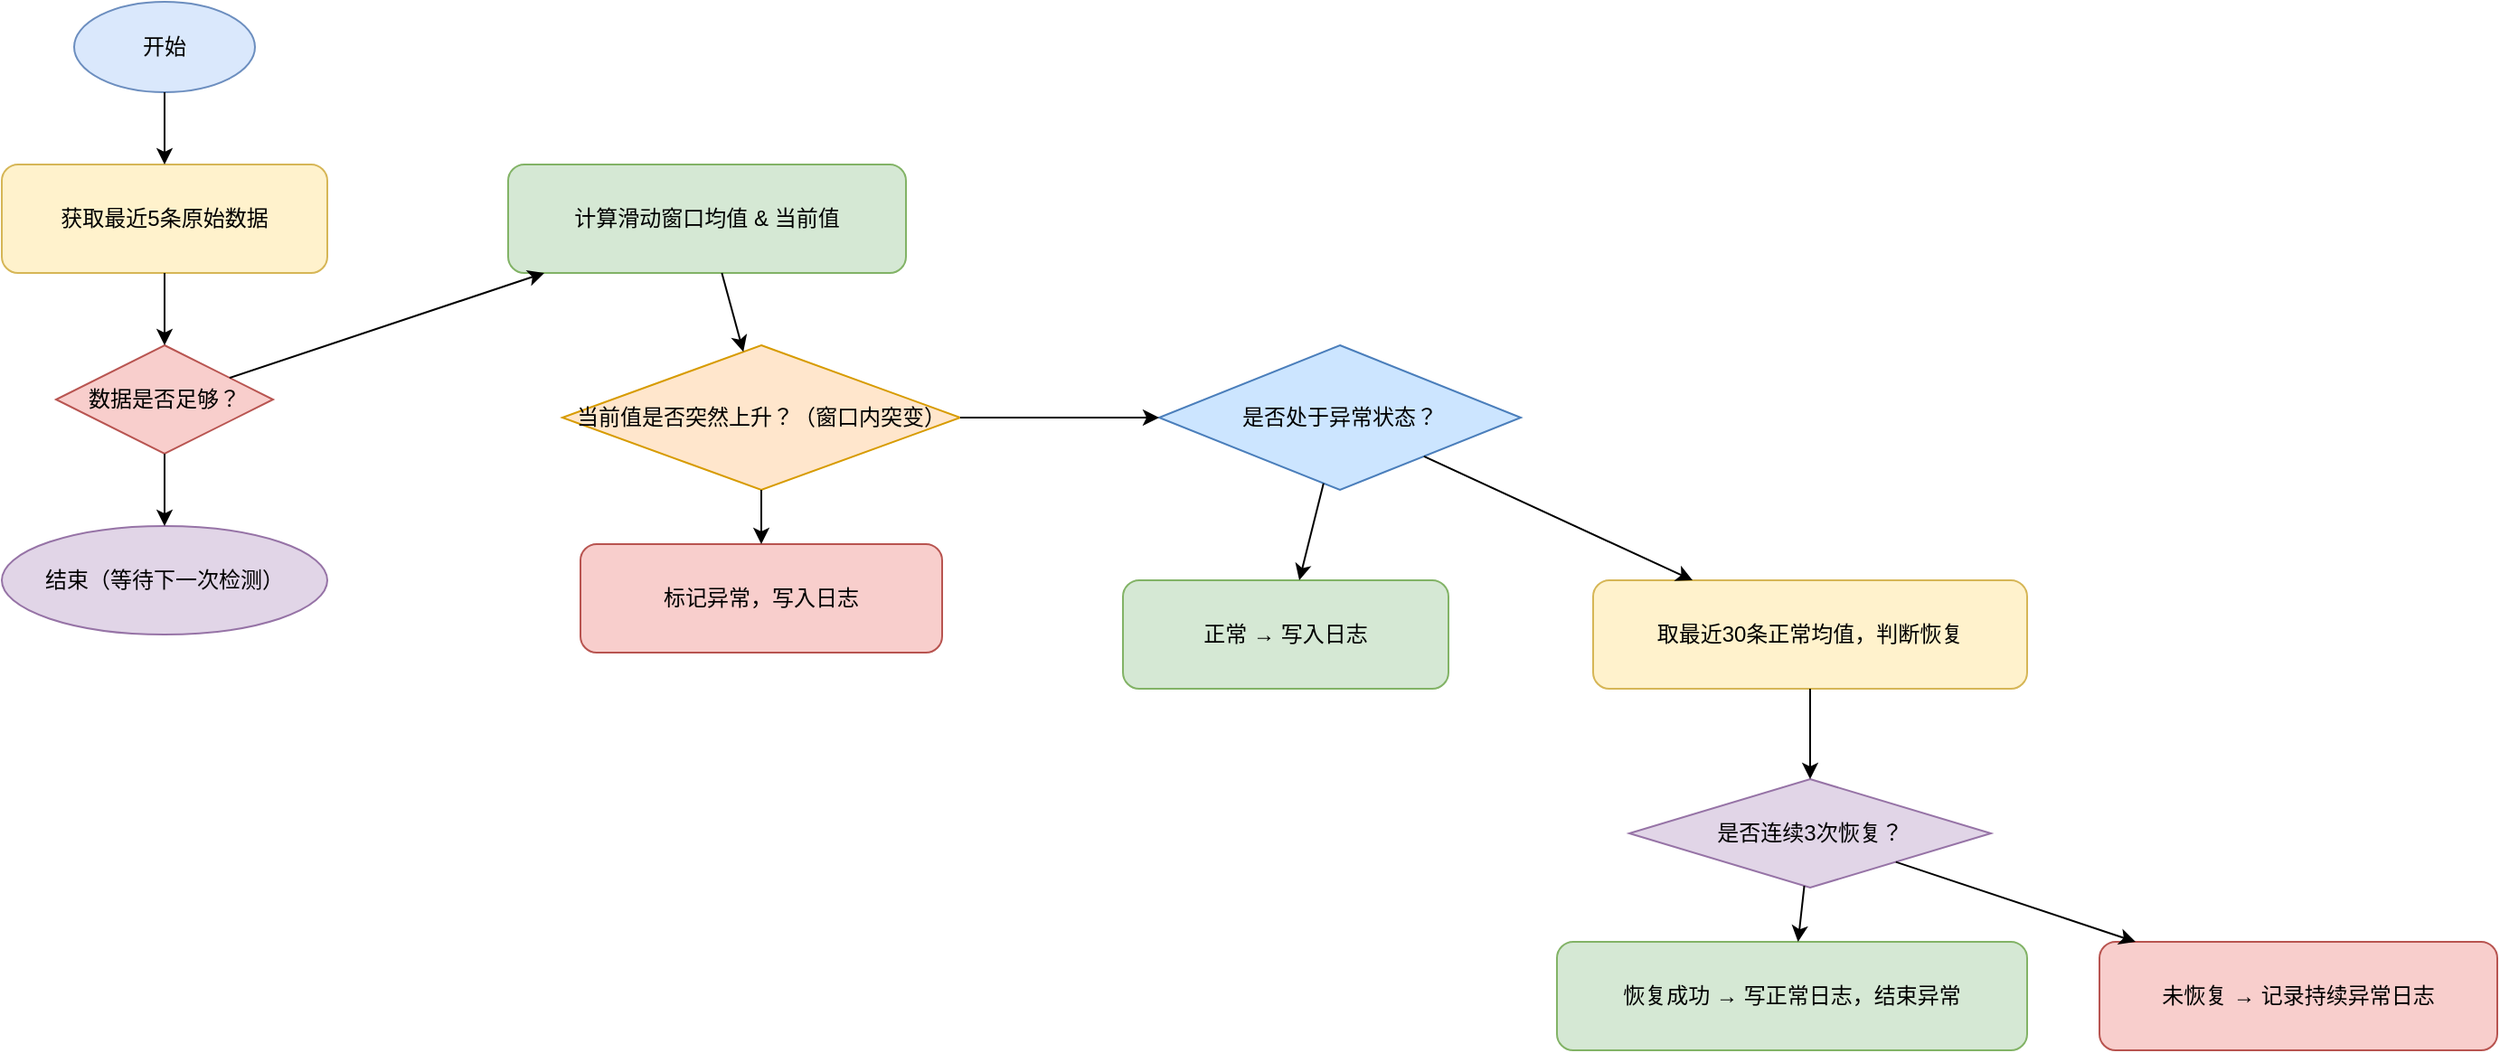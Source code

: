 <?xml version="1.0" encoding="UTF-8"?>
<mxfile>
  <diagram name="压力检测流程图" id="pressure-detection-001">
    <mxGraphModel dx="1362" dy="754" grid="1" gridSize="10" guides="1" tooltips="1" connect="1" arrows="1" fold="1" page="1" pageScale="1" pageWidth="827" pageHeight="1169" math="0" shadow="0">
      <root>
        <mxCell id="0"/>
        <mxCell id="1" parent="0"/>

        <!-- 开始 -->
        <mxCell id="start" value="开始" style="ellipse;shape=ellipse;whiteSpace=wrap;html=1;fillColor=#dae8fc;strokeColor=#6c8ebf;" vertex="1" parent="1">
          <mxGeometry x="120" y="40" width="100" height="50" as="geometry"/>
        </mxCell>

        <!-- 获取数据 -->
        <mxCell id="fetch" value="获取最近5条原始数据" style="rounded=1;whiteSpace=wrap;html=1;fillColor=#fff2cc;strokeColor=#d6b656;" vertex="1" parent="1">
          <mxGeometry x="80" y="130" width="180" height="60" as="geometry"/>
        </mxCell>

        <!-- 判断数据是否足够 -->
        <mxCell id="check_data" value="数据是否足够？" style="rhombus;whiteSpace=wrap;html=1;fillColor=#f8cecc;strokeColor=#b85450;" vertex="1" parent="1">
          <mxGeometry x="110" y="230" width="120" height="60" as="geometry"/>
        </mxCell>

        <!-- 结束 -->
        <mxCell id="end" value="结束（等待下一次检测）" style="ellipse;shape=ellipse;whiteSpace=wrap;html=1;fillColor=#e1d5e7;strokeColor=#9673a6;" vertex="1" parent="1">
          <mxGeometry x="80" y="330" width="180" height="60" as="geometry"/>
        </mxCell>

        <!-- 计算窗口均值 -->
        <mxCell id="calc_avg" value="计算滑动窗口均值 &amp; 当前值" style="rounded=1;whiteSpace=wrap;html=1;fillColor=#d5e8d4;strokeColor=#82b366;" vertex="1" parent="1">
          <mxGeometry x="360" y="130" width="220" height="60" as="geometry"/>
        </mxCell>

        <!-- 判断突变 -->
        <mxCell id="check_spike" value="当前值是否突然上升？（窗口内突变）" style="rhombus;whiteSpace=wrap;html=1;fillColor=#ffe6cc;strokeColor=#d79b00;" vertex="1" parent="1">
          <mxGeometry x="390" y="230" width="220" height="80" as="geometry"/>
        </mxCell>

        <!-- 异常处理 -->
        <mxCell id="abnormal" value="标记异常，写入日志" style="rounded=1;whiteSpace=wrap;html=1;fillColor=#f8cecc;strokeColor=#b85450;" vertex="1" parent="1">
          <mxGeometry x="400" y="340" width="200" height="60" as="geometry"/>
        </mxCell>

        <!-- 正常/异常状态分支 -->
        <mxCell id="is_abnormal" value="是否处于异常状态？" style="rhombus;whiteSpace=wrap;html=1;fillColor=#cce5ff;strokeColor=#4a7ebb;" vertex="1" parent="1">
          <mxGeometry x="720" y="230" width="200" height="80" as="geometry"/>
        </mxCell>

        <!-- 正常逻辑：写日志 -->
        <mxCell id="normal" value="正常 → 写入日志" style="rounded=1;whiteSpace=wrap;html=1;fillColor=#d5e8d4;strokeColor=#82b366;" vertex="1" parent="1">
          <mxGeometry x="700" y="360" width="180" height="60" as="geometry"/>
        </mxCell>

        <!-- 异常逻辑：恢复检测 -->
        <mxCell id="check_recovery" value="取最近30条正常均值，判断恢复" style="rounded=1;whiteSpace=wrap;html=1;fillColor=#fff2cc;strokeColor=#d6b656;" vertex="1" parent="1">
          <mxGeometry x="960" y="360" width="240" height="60" as="geometry"/>
        </mxCell>

        <!-- 恢复判断 -->
        <mxCell id="recovery" value="是否连续3次恢复？" style="rhombus;whiteSpace=wrap;html=1;fillColor=#e1d5e7;strokeColor=#9673a6;" vertex="1" parent="1">
          <mxGeometry x="980" y="470" width="200" height="60" as="geometry"/>
        </mxCell>

        <!-- 恢复成功 -->
        <mxCell id="recovered" value="恢复成功 → 写正常日志，结束异常" style="rounded=1;whiteSpace=wrap;html=1;fillColor=#d5e8d4;strokeColor=#82b366;" vertex="1" parent="1">
          <mxGeometry x="940" y="560" width="260" height="60" as="geometry"/>
        </mxCell>

        <!-- 持续异常 -->
        <mxCell id="still_abnormal" value="未恢复 → 记录持续异常日志" style="rounded=1;whiteSpace=wrap;html=1;fillColor=#f8cecc;strokeColor=#b85450;" vertex="1" parent="1">
          <mxGeometry x="1240" y="560" width="220" height="60" as="geometry"/>
        </mxCell>

        <!-- 连线 -->
        <mxCell id="edge1" edge="1" parent="1" source="start" target="fetch"><mxGeometry relative="1" as="geometry"/></mxCell>
        <mxCell id="edge2" edge="1" parent="1" source="fetch" target="check_data"><mxGeometry relative="1" as="geometry"/></mxCell>
        <mxCell id="edge3" edge="1" parent="1" source="check_data" target="end"><mxGeometry relative="1" as="geometry"><mxPoint x="160" y="400" as="targetPoint"/><mxPoint x="160" y="260" as="sourcePoint"/><mxPoint x="160" y="320" as="exitPoint"/><mxPoint x="160" y="370" as="entryPoint"/></mxGeometry></mxCell>
        <mxCell id="edge4" edge="1" parent="1" source="check_data" target="calc_avg"><mxGeometry relative="1" as="geometry"/></mxCell>
        <mxCell id="edge5" edge="1" parent="1" source="calc_avg" target="check_spike"><mxGeometry relative="1" as="geometry"/></mxCell>
        <mxCell id="edge6" edge="1" parent="1" source="check_spike" target="abnormal"><mxGeometry relative="1" as="geometry"><Array as="points"><mxPoint x="500" y="310"/></Array></mxGeometry></mxCell>
        <mxCell id="edge7" edge="1" parent="1" source="check_spike" target="is_abnormal"><mxGeometry relative="1" as="geometry"/></mxCell>
        <mxCell id="edge8" edge="1" parent="1" source="is_abnormal" target="normal"><mxGeometry relative="1" as="geometry"/></mxCell>
        <mxCell id="edge9" edge="1" parent="1" source="is_abnormal" target="check_recovery"><mxGeometry relative="1" as="geometry"/></mxCell>
        <mxCell id="edge10" edge="1" parent="1" source="check_recovery" target="recovery"><mxGeometry relative="1" as="geometry"/></mxCell>
        <mxCell id="edge11" edge="1" parent="1" source="recovery" target="recovered"><mxGeometry relative="1" as="geometry"/></mxCell>
        <mxCell id="edge12" edge="1" parent="1" source="recovery" target="still_abnormal"><mxGeometry relative="1" as="geometry"/></mxCell>

      </root>
    </mxGraphModel>
  </diagram>
</mxfile>
